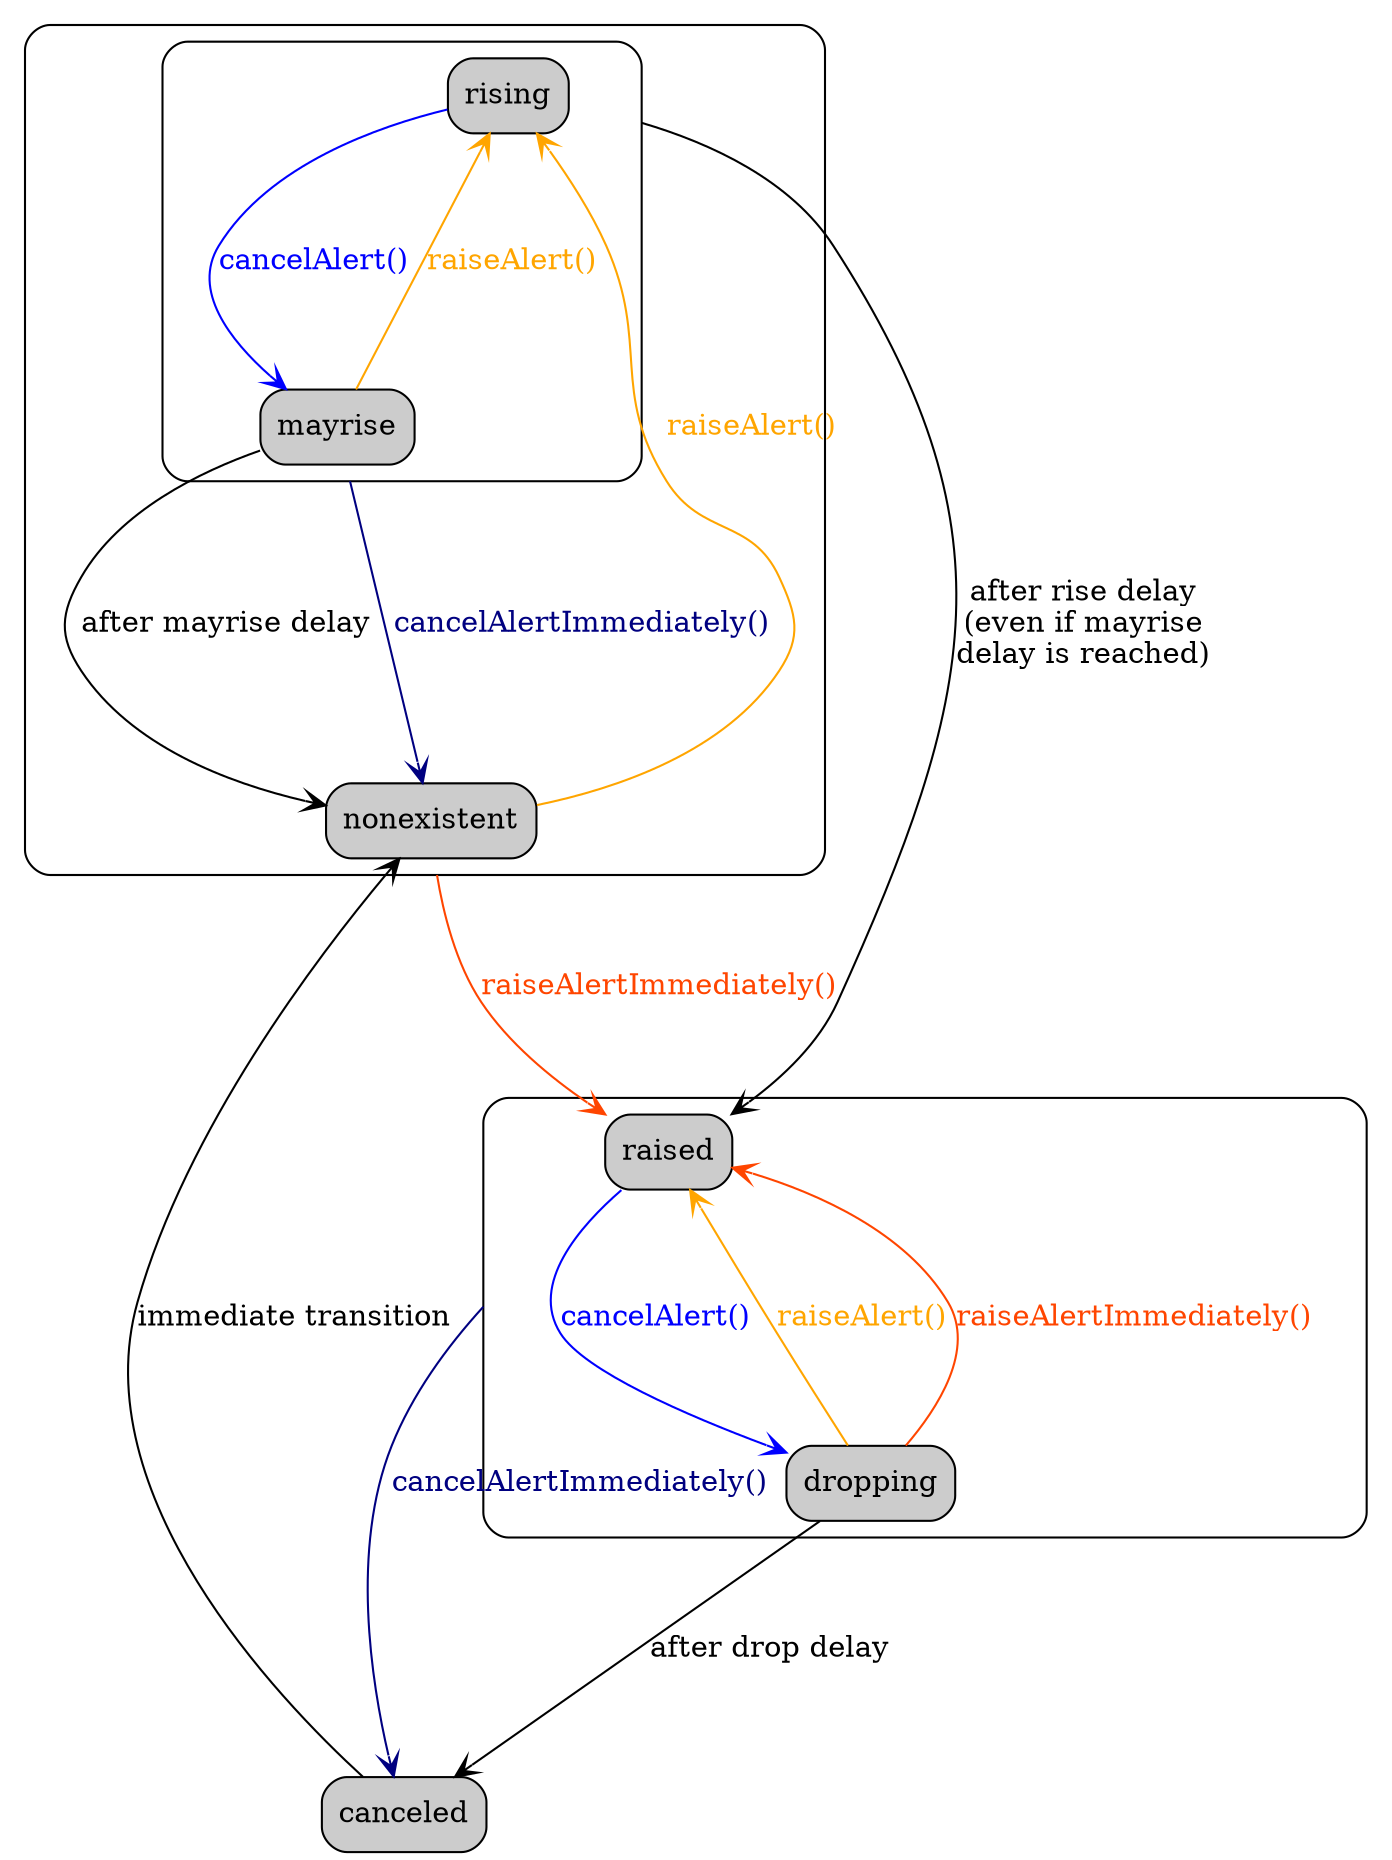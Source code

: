 graph g {
  graph [compound=true,style=rounded,ranksep=1.5]
  edge [arrowhead=vee,dir=forward]
  node [shape=box,style="rounded,filled",fillcolor=grey80]
  subgraph cluster_nonexistent {
    /*start [shape=circle,style=filled,width=.2,label="",fillcolor=black]
    start -- nonexistent*/
    nonexistent
    subgraph cluster_rising { rising; mayrise }
  }
  subgraph cluster_raised { raised; dropping }
  rising -- raised [ltail=cluster_rising,label="after rise delay\n(even if mayrise\ndelay is reached)"]
  mayrise -- nonexistent [label="after mayrise delay"]
  dropping -- canceled [label="after drop delay"]
  canceled -- nonexistent [weight=0,label="immediate transition"]
  edge [color=orange,fontcolor=orange,label="raiseAlert()"]
  nonexistent -- rising
  mayrise -- rising
  dropping -- raised
  edge [color=blue,fontcolor=blue,label="cancelAlert()"]
  rising -- mayrise
  raised -- dropping
  edge [color=orangered,fontcolor=orangered,label="raiseAlertImmediately()"]
  nonexistent -- raised [ltail=cluster_nonexistent]
  dropping -- raised
  edge [color=navy,fontcolor=navy,label="cancelAlertImmediately()"]
  raised -- canceled [ltail=cluster_raised]
  mayrise -- nonexistent [ltail=cluster_rising]
}
